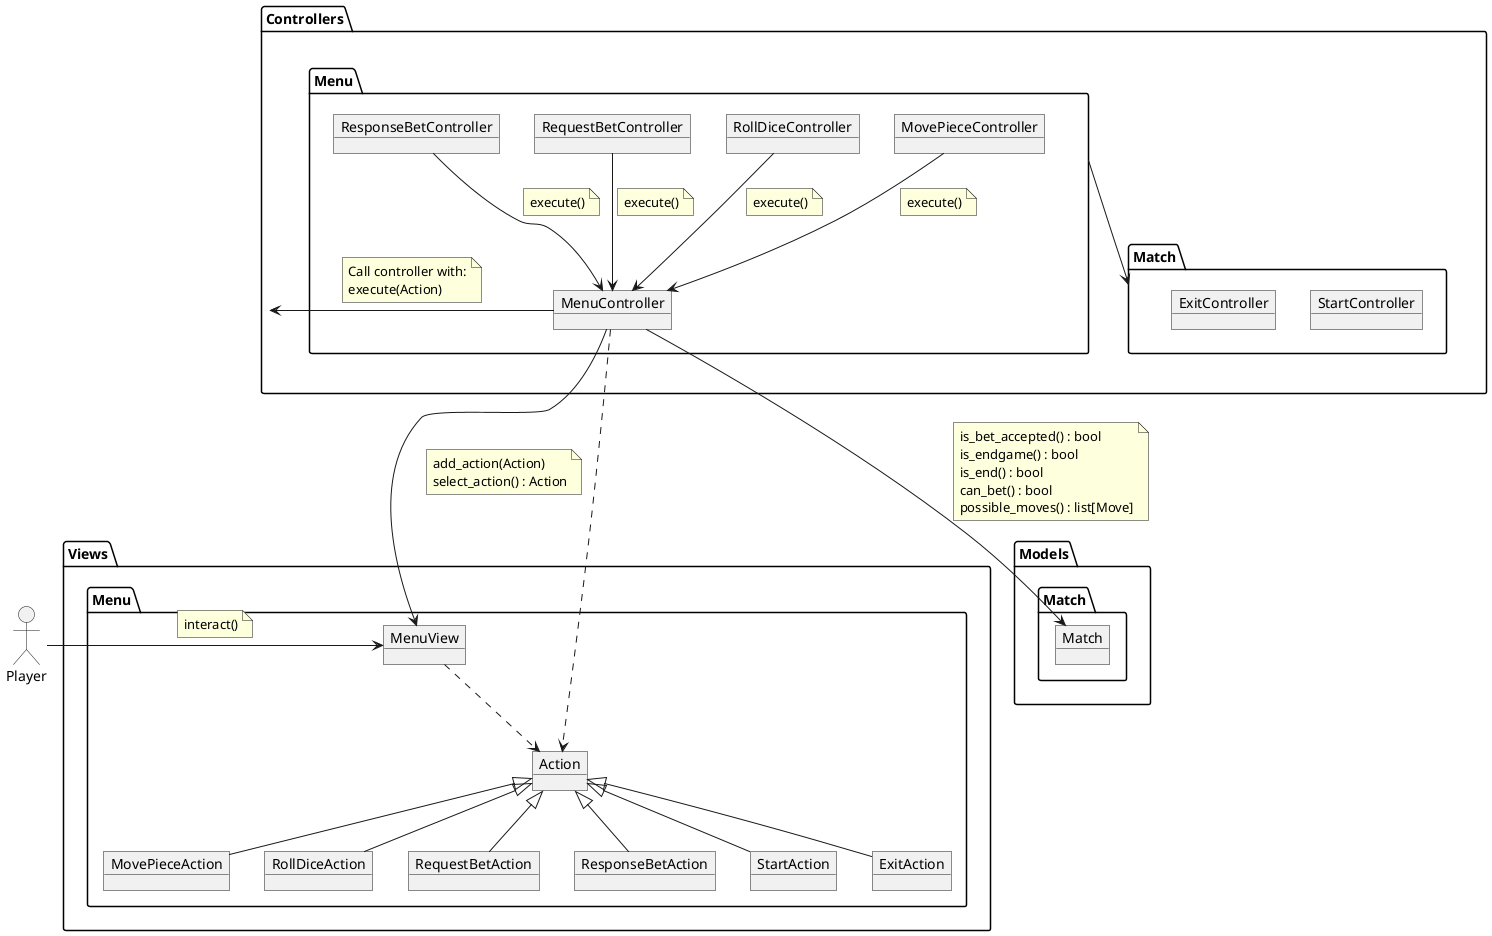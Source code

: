@startuml
allow_mixing

actor Player

package Views {
    package Menu3 as "Menu" {
        object MenuView

        object Action

        object MovePieceAction
        object RollDiceAction
        object RequestBetAction
        object ResponseBetAction
        object StartAction
        object ExitAction
    }
}

package Controllers {
    package Menu {
        object MenuController
        object MovePieceController
        object RollDiceController
        object RequestBetController
        object ResponseBetController
    }

    package MatchController as "Match" {
        object StartController
        object ExitController
    }
}

package Models {
    package MatchModel as "Match" {
        object Match
    }
}

MenuController ..> Action
MenuView ..> Action

MovePieceAction -up-|> Action
RequestBetAction -up-|> Action
ResponseBetAction -up-|> Action
RollDiceAction -up-|> Action
StartAction -up-|> Action
ExitAction -up-|> Action

MovePieceController --> MenuController
note on link
    execute()
end note

RollDiceController --> MenuController
note on link
    execute()
end note

RequestBetController --> MenuController
note on link
    execute()
end note

ResponseBetController --> MenuController
note on link
    execute()
end note

MenuController --> Match
note on link
    is_bet_accepted() : bool
    is_endgame() : bool
    is_end() : bool
    can_bet() : bool
    possible_moves() : list[Move]
end note

MenuController --> MenuView
note on link
    add_action(Action)
    select_action() : Action
end note

Player -right-> MenuView
note on link
    interact()
end note

MenuController -left-> Controllers
note on link
    Call controller with:
    execute(Action)
end note

Menu -down-> MatchController

@enduml
